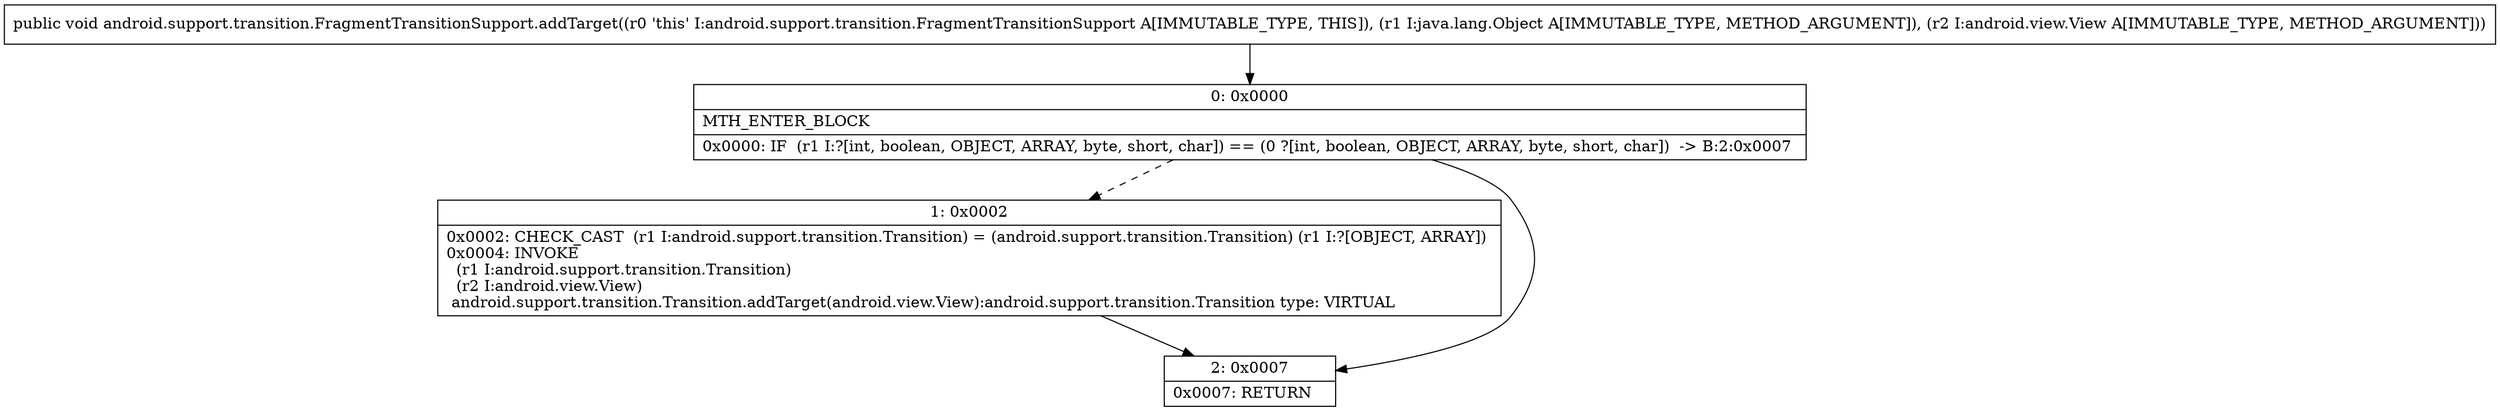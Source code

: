digraph "CFG forandroid.support.transition.FragmentTransitionSupport.addTarget(Ljava\/lang\/Object;Landroid\/view\/View;)V" {
Node_0 [shape=record,label="{0\:\ 0x0000|MTH_ENTER_BLOCK\l|0x0000: IF  (r1 I:?[int, boolean, OBJECT, ARRAY, byte, short, char]) == (0 ?[int, boolean, OBJECT, ARRAY, byte, short, char])  \-\> B:2:0x0007 \l}"];
Node_1 [shape=record,label="{1\:\ 0x0002|0x0002: CHECK_CAST  (r1 I:android.support.transition.Transition) = (android.support.transition.Transition) (r1 I:?[OBJECT, ARRAY]) \l0x0004: INVOKE  \l  (r1 I:android.support.transition.Transition)\l  (r2 I:android.view.View)\l android.support.transition.Transition.addTarget(android.view.View):android.support.transition.Transition type: VIRTUAL \l}"];
Node_2 [shape=record,label="{2\:\ 0x0007|0x0007: RETURN   \l}"];
MethodNode[shape=record,label="{public void android.support.transition.FragmentTransitionSupport.addTarget((r0 'this' I:android.support.transition.FragmentTransitionSupport A[IMMUTABLE_TYPE, THIS]), (r1 I:java.lang.Object A[IMMUTABLE_TYPE, METHOD_ARGUMENT]), (r2 I:android.view.View A[IMMUTABLE_TYPE, METHOD_ARGUMENT])) }"];
MethodNode -> Node_0;
Node_0 -> Node_1[style=dashed];
Node_0 -> Node_2;
Node_1 -> Node_2;
}

